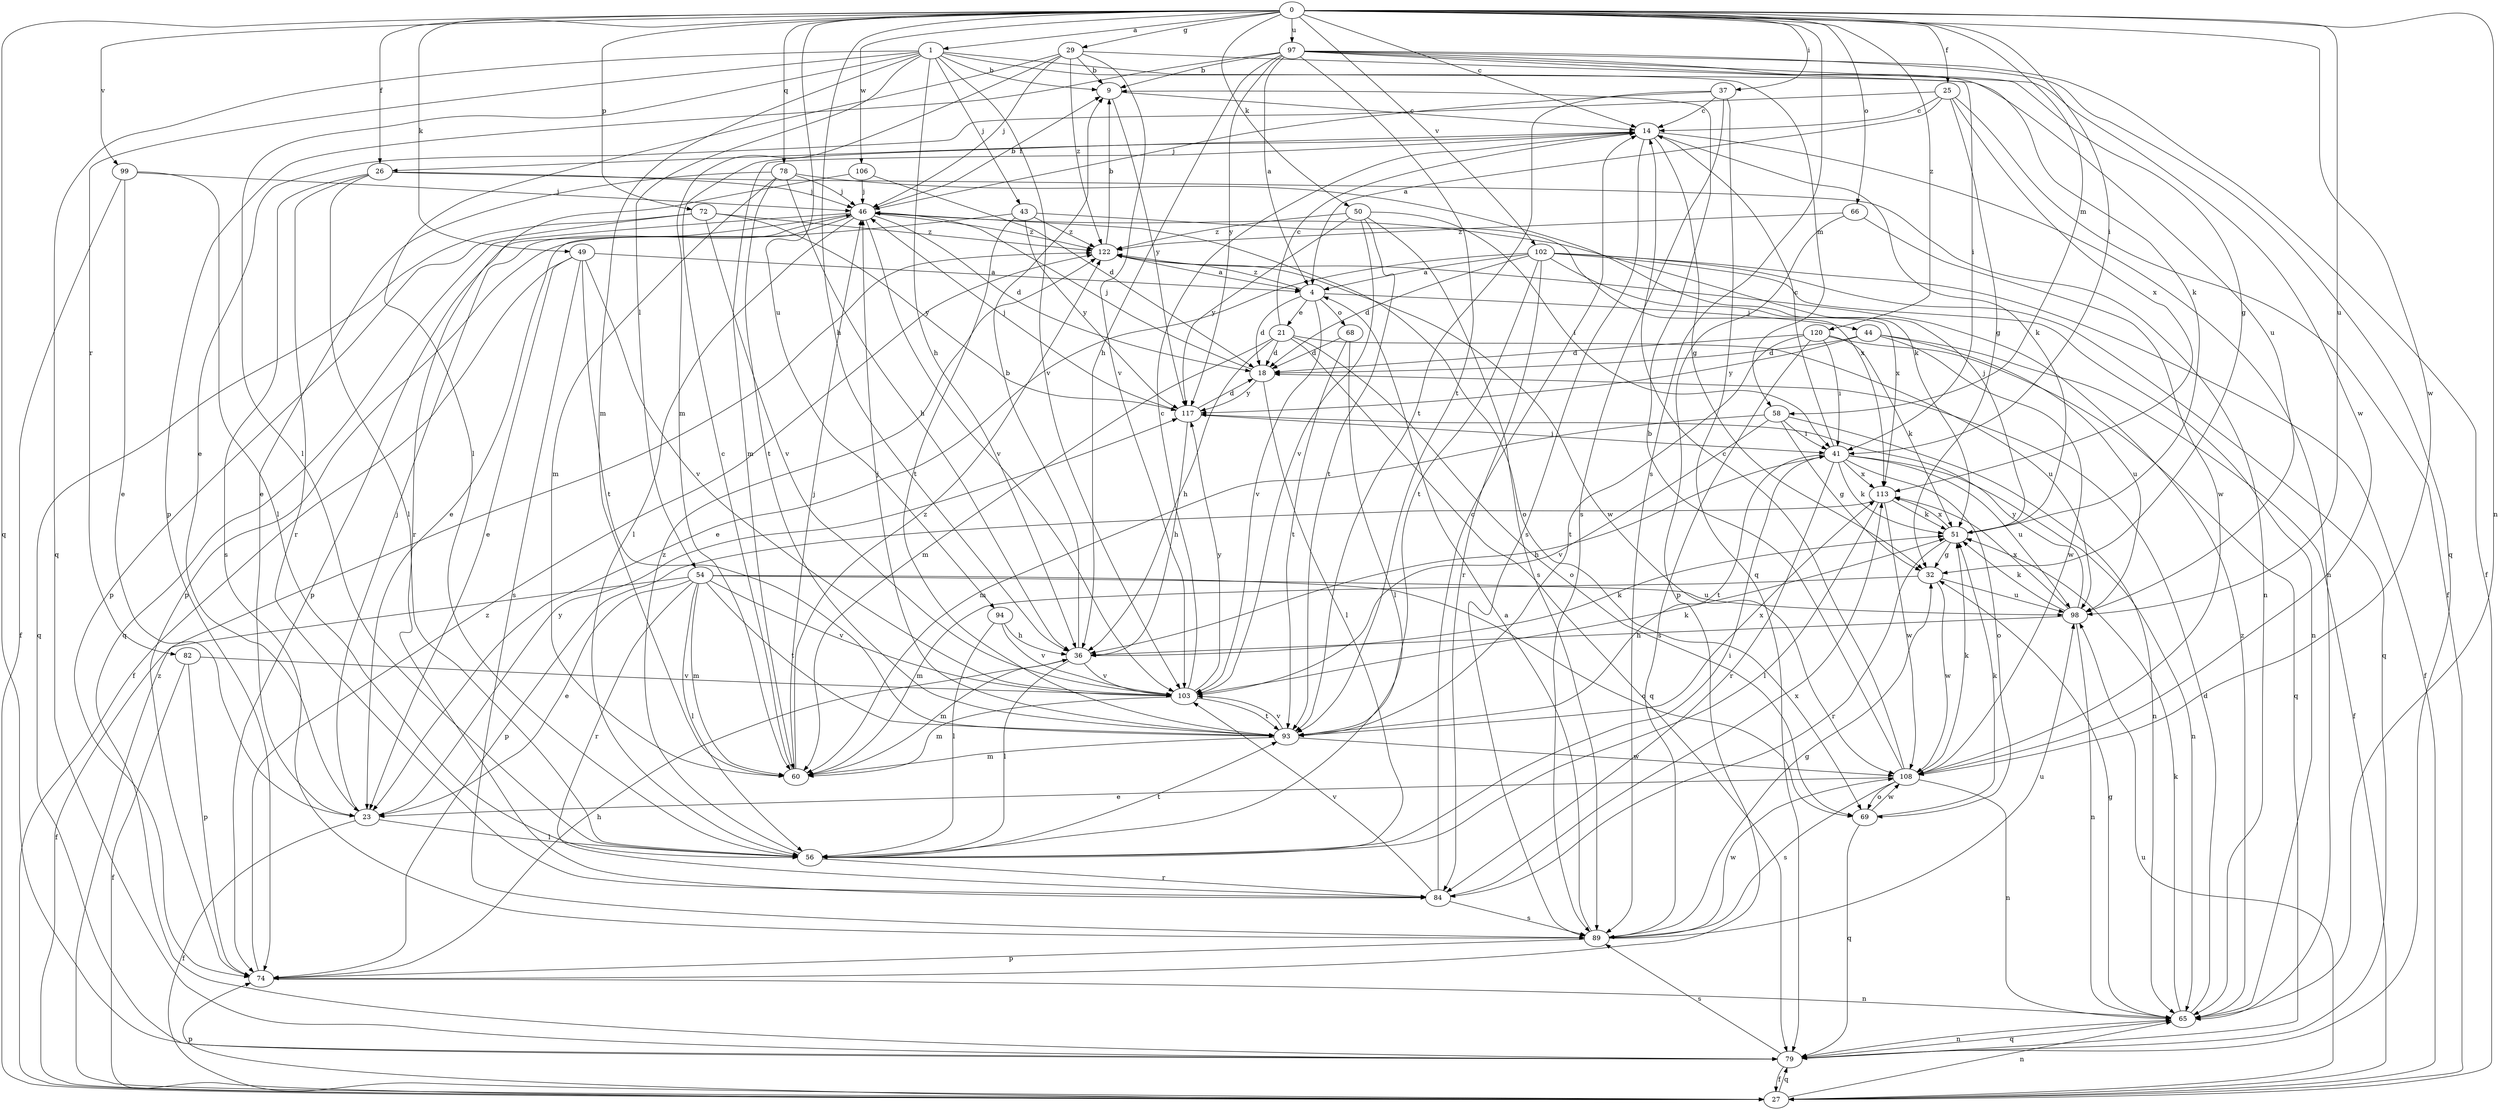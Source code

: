 strict digraph  {
0;
1;
4;
9;
14;
18;
21;
23;
25;
26;
27;
29;
32;
36;
37;
41;
43;
44;
46;
49;
50;
51;
54;
56;
58;
60;
65;
66;
68;
69;
72;
74;
78;
79;
82;
84;
89;
93;
94;
97;
98;
99;
102;
103;
106;
108;
113;
117;
120;
122;
0 -> 1  [label=a];
0 -> 14  [label=c];
0 -> 25  [label=f];
0 -> 26  [label=f];
0 -> 29  [label=g];
0 -> 36  [label=h];
0 -> 37  [label=i];
0 -> 41  [label=i];
0 -> 49  [label=k];
0 -> 50  [label=k];
0 -> 58  [label=m];
0 -> 65  [label=n];
0 -> 66  [label=o];
0 -> 72  [label=p];
0 -> 78  [label=q];
0 -> 79  [label=q];
0 -> 89  [label=s];
0 -> 94  [label=u];
0 -> 97  [label=u];
0 -> 98  [label=u];
0 -> 99  [label=v];
0 -> 102  [label=v];
0 -> 106  [label=w];
0 -> 108  [label=w];
0 -> 120  [label=z];
1 -> 9  [label=b];
1 -> 36  [label=h];
1 -> 41  [label=i];
1 -> 43  [label=j];
1 -> 54  [label=l];
1 -> 56  [label=l];
1 -> 58  [label=m];
1 -> 60  [label=m];
1 -> 79  [label=q];
1 -> 82  [label=r];
1 -> 103  [label=v];
4 -> 18  [label=d];
4 -> 21  [label=e];
4 -> 44  [label=j];
4 -> 68  [label=o];
4 -> 103  [label=v];
4 -> 122  [label=z];
9 -> 14  [label=c];
9 -> 117  [label=y];
14 -> 26  [label=f];
14 -> 32  [label=g];
14 -> 51  [label=k];
14 -> 60  [label=m];
14 -> 65  [label=n];
14 -> 89  [label=s];
18 -> 46  [label=j];
18 -> 56  [label=l];
18 -> 117  [label=y];
21 -> 14  [label=c];
21 -> 18  [label=d];
21 -> 36  [label=h];
21 -> 60  [label=m];
21 -> 69  [label=o];
21 -> 79  [label=q];
21 -> 98  [label=u];
23 -> 27  [label=f];
23 -> 46  [label=j];
23 -> 56  [label=l];
23 -> 117  [label=y];
25 -> 4  [label=a];
25 -> 14  [label=c];
25 -> 23  [label=e];
25 -> 27  [label=f];
25 -> 32  [label=g];
25 -> 113  [label=x];
26 -> 46  [label=j];
26 -> 56  [label=l];
26 -> 65  [label=n];
26 -> 84  [label=r];
26 -> 89  [label=s];
27 -> 65  [label=n];
27 -> 74  [label=p];
27 -> 79  [label=q];
27 -> 98  [label=u];
27 -> 122  [label=z];
29 -> 9  [label=b];
29 -> 46  [label=j];
29 -> 56  [label=l];
29 -> 60  [label=m];
29 -> 98  [label=u];
29 -> 103  [label=v];
29 -> 122  [label=z];
32 -> 60  [label=m];
32 -> 98  [label=u];
32 -> 108  [label=w];
36 -> 9  [label=b];
36 -> 51  [label=k];
36 -> 56  [label=l];
36 -> 60  [label=m];
36 -> 103  [label=v];
37 -> 14  [label=c];
37 -> 46  [label=j];
37 -> 79  [label=q];
37 -> 89  [label=s];
37 -> 93  [label=t];
41 -> 14  [label=c];
41 -> 36  [label=h];
41 -> 51  [label=k];
41 -> 65  [label=n];
41 -> 69  [label=o];
41 -> 84  [label=r];
41 -> 93  [label=t];
41 -> 98  [label=u];
41 -> 113  [label=x];
43 -> 74  [label=p];
43 -> 93  [label=t];
43 -> 113  [label=x];
43 -> 117  [label=y];
43 -> 122  [label=z];
44 -> 18  [label=d];
44 -> 27  [label=f];
44 -> 98  [label=u];
44 -> 108  [label=w];
44 -> 117  [label=y];
46 -> 9  [label=b];
46 -> 18  [label=d];
46 -> 23  [label=e];
46 -> 56  [label=l];
46 -> 69  [label=o];
46 -> 74  [label=p];
46 -> 79  [label=q];
46 -> 103  [label=v];
46 -> 122  [label=z];
49 -> 4  [label=a];
49 -> 23  [label=e];
49 -> 27  [label=f];
49 -> 89  [label=s];
49 -> 93  [label=t];
49 -> 103  [label=v];
50 -> 41  [label=i];
50 -> 89  [label=s];
50 -> 93  [label=t];
50 -> 103  [label=v];
50 -> 117  [label=y];
50 -> 122  [label=z];
51 -> 32  [label=g];
51 -> 46  [label=j];
51 -> 84  [label=r];
51 -> 113  [label=x];
54 -> 23  [label=e];
54 -> 27  [label=f];
54 -> 56  [label=l];
54 -> 60  [label=m];
54 -> 69  [label=o];
54 -> 84  [label=r];
54 -> 93  [label=t];
54 -> 98  [label=u];
54 -> 103  [label=v];
56 -> 41  [label=i];
56 -> 84  [label=r];
56 -> 93  [label=t];
56 -> 122  [label=z];
58 -> 32  [label=g];
58 -> 41  [label=i];
58 -> 60  [label=m];
58 -> 65  [label=n];
58 -> 103  [label=v];
60 -> 14  [label=c];
60 -> 46  [label=j];
60 -> 122  [label=z];
65 -> 18  [label=d];
65 -> 32  [label=g];
65 -> 51  [label=k];
65 -> 79  [label=q];
65 -> 122  [label=z];
66 -> 74  [label=p];
66 -> 108  [label=w];
66 -> 122  [label=z];
68 -> 18  [label=d];
68 -> 56  [label=l];
68 -> 93  [label=t];
69 -> 51  [label=k];
69 -> 79  [label=q];
69 -> 108  [label=w];
72 -> 74  [label=p];
72 -> 79  [label=q];
72 -> 103  [label=v];
72 -> 117  [label=y];
72 -> 122  [label=z];
74 -> 36  [label=h];
74 -> 65  [label=n];
74 -> 122  [label=z];
78 -> 23  [label=e];
78 -> 36  [label=h];
78 -> 46  [label=j];
78 -> 51  [label=k];
78 -> 60  [label=m];
78 -> 93  [label=t];
79 -> 27  [label=f];
79 -> 65  [label=n];
79 -> 89  [label=s];
82 -> 27  [label=f];
82 -> 74  [label=p];
82 -> 103  [label=v];
84 -> 14  [label=c];
84 -> 89  [label=s];
84 -> 103  [label=v];
84 -> 113  [label=x];
89 -> 4  [label=a];
89 -> 32  [label=g];
89 -> 74  [label=p];
89 -> 98  [label=u];
89 -> 108  [label=w];
93 -> 46  [label=j];
93 -> 60  [label=m];
93 -> 103  [label=v];
93 -> 108  [label=w];
93 -> 113  [label=x];
94 -> 36  [label=h];
94 -> 56  [label=l];
94 -> 103  [label=v];
97 -> 4  [label=a];
97 -> 9  [label=b];
97 -> 27  [label=f];
97 -> 32  [label=g];
97 -> 36  [label=h];
97 -> 51  [label=k];
97 -> 74  [label=p];
97 -> 79  [label=q];
97 -> 93  [label=t];
97 -> 108  [label=w];
97 -> 117  [label=y];
98 -> 36  [label=h];
98 -> 51  [label=k];
98 -> 65  [label=n];
98 -> 113  [label=x];
98 -> 117  [label=y];
99 -> 23  [label=e];
99 -> 27  [label=f];
99 -> 46  [label=j];
99 -> 56  [label=l];
102 -> 4  [label=a];
102 -> 18  [label=d];
102 -> 23  [label=e];
102 -> 27  [label=f];
102 -> 65  [label=n];
102 -> 79  [label=q];
102 -> 84  [label=r];
102 -> 93  [label=t];
102 -> 113  [label=x];
103 -> 14  [label=c];
103 -> 51  [label=k];
103 -> 60  [label=m];
103 -> 93  [label=t];
103 -> 117  [label=y];
106 -> 18  [label=d];
106 -> 46  [label=j];
106 -> 84  [label=r];
108 -> 9  [label=b];
108 -> 14  [label=c];
108 -> 23  [label=e];
108 -> 51  [label=k];
108 -> 65  [label=n];
108 -> 69  [label=o];
108 -> 89  [label=s];
113 -> 51  [label=k];
113 -> 56  [label=l];
113 -> 74  [label=p];
113 -> 108  [label=w];
117 -> 18  [label=d];
117 -> 36  [label=h];
117 -> 41  [label=i];
117 -> 46  [label=j];
120 -> 18  [label=d];
120 -> 41  [label=i];
120 -> 51  [label=k];
120 -> 79  [label=q];
120 -> 89  [label=s];
120 -> 93  [label=t];
122 -> 4  [label=a];
122 -> 9  [label=b];
122 -> 108  [label=w];
}
